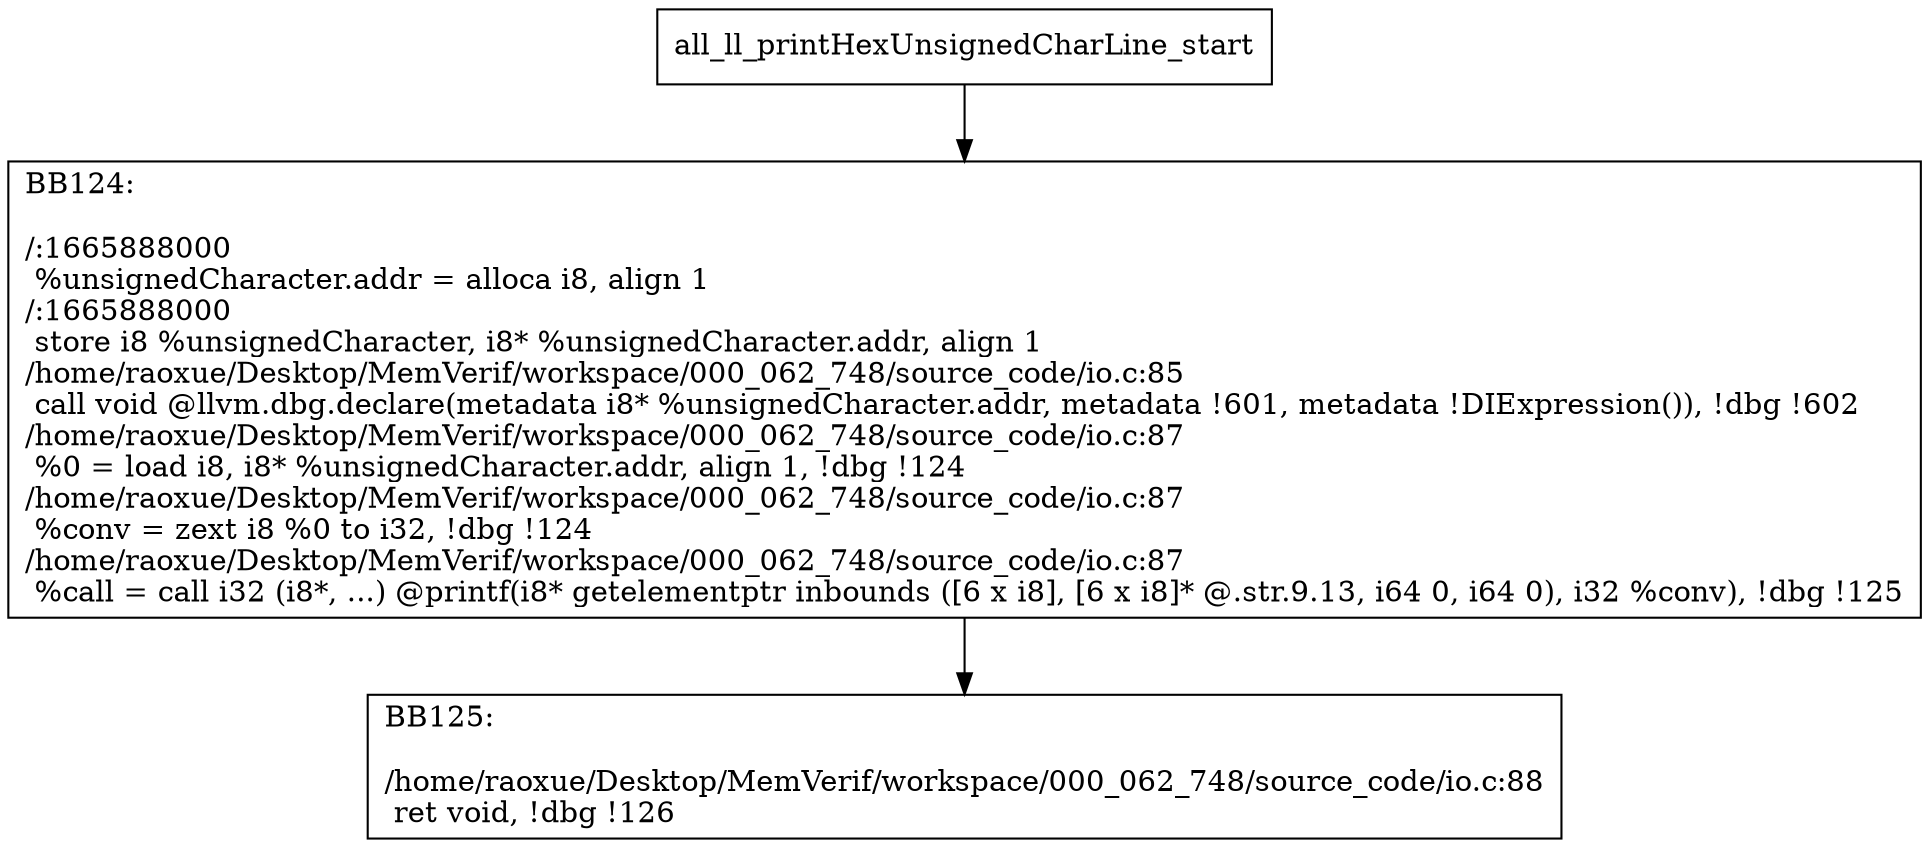 digraph "CFG for'all_ll_printHexUnsignedCharLine' function" {
	BBall_ll_printHexUnsignedCharLine_start[shape=record,label="{all_ll_printHexUnsignedCharLine_start}"];
	BBall_ll_printHexUnsignedCharLine_start-> all_ll_printHexUnsignedCharLineBB124;
	all_ll_printHexUnsignedCharLineBB124 [shape=record, label="{BB124:\l\l/:1665888000\l
  %unsignedCharacter.addr = alloca i8, align 1\l
/:1665888000\l
  store i8 %unsignedCharacter, i8* %unsignedCharacter.addr, align 1\l
/home/raoxue/Desktop/MemVerif/workspace/000_062_748/source_code/io.c:85\l
  call void @llvm.dbg.declare(metadata i8* %unsignedCharacter.addr, metadata !601, metadata !DIExpression()), !dbg !602\l
/home/raoxue/Desktop/MemVerif/workspace/000_062_748/source_code/io.c:87\l
  %0 = load i8, i8* %unsignedCharacter.addr, align 1, !dbg !124\l
/home/raoxue/Desktop/MemVerif/workspace/000_062_748/source_code/io.c:87\l
  %conv = zext i8 %0 to i32, !dbg !124\l
/home/raoxue/Desktop/MemVerif/workspace/000_062_748/source_code/io.c:87\l
  %call = call i32 (i8*, ...) @printf(i8* getelementptr inbounds ([6 x i8], [6 x i8]* @.str.9.13, i64 0, i64 0), i32 %conv), !dbg !125\l
}"];
	all_ll_printHexUnsignedCharLineBB124-> all_ll_printHexUnsignedCharLineBB125;
	all_ll_printHexUnsignedCharLineBB125 [shape=record, label="{BB125:\l\l/home/raoxue/Desktop/MemVerif/workspace/000_062_748/source_code/io.c:88\l
  ret void, !dbg !126\l
}"];
}
